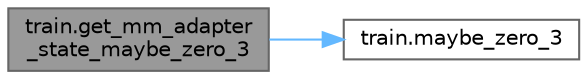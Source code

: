 digraph "train.get_mm_adapter_state_maybe_zero_3"
{
 // LATEX_PDF_SIZE
  bgcolor="transparent";
  edge [fontname=Helvetica,fontsize=10,labelfontname=Helvetica,labelfontsize=10];
  node [fontname=Helvetica,fontsize=10,shape=box,height=0.2,width=0.4];
  rankdir="LR";
  Node1 [id="Node000001",label="train.get_mm_adapter\l_state_maybe_zero_3",height=0.2,width=0.4,color="gray40", fillcolor="grey60", style="filled", fontcolor="black",tooltip=" "];
  Node1 -> Node2 [id="edge1_Node000001_Node000002",color="steelblue1",style="solid",tooltip=" "];
  Node2 [id="Node000002",label="train.maybe_zero_3",height=0.2,width=0.4,color="grey40", fillcolor="white", style="filled",URL="$namespacetrain.html#aaa44f55be5d3e3460280ecd73df4435d",tooltip=" "];
}
